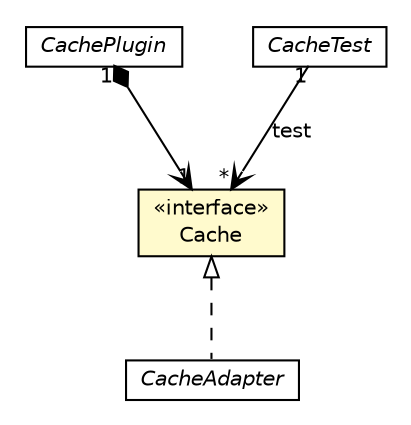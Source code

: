 #!/usr/local/bin/dot
#
# Class diagram 
# Generated by UMLGraph version R5_6-24-gf6e263 (http://www.umlgraph.org/)
#

digraph G {
	edge [fontname="Helvetica",fontsize=10,labelfontname="Helvetica",labelfontsize=10];
	node [fontname="Helvetica",fontsize=10,shape=plaintext];
	nodesep=0.25;
	ranksep=0.5;
	// io.werval.api.cache.Cache
	c6953 [label=<<table title="io.werval.api.cache.Cache" border="0" cellborder="1" cellspacing="0" cellpadding="2" port="p" bgcolor="lemonChiffon" href="./Cache.html">
		<tr><td><table border="0" cellspacing="0" cellpadding="1">
<tr><td align="center" balign="center"> &#171;interface&#187; </td></tr>
<tr><td align="center" balign="center"> Cache </td></tr>
		</table></td></tr>
		</table>>, URL="./Cache.html", fontname="Helvetica", fontcolor="black", fontsize=10.0];
	// io.werval.api.cache.CachePlugin
	c6954 [label=<<table title="io.werval.api.cache.CachePlugin" border="0" cellborder="1" cellspacing="0" cellpadding="2" port="p" href="./CachePlugin.html">
		<tr><td><table border="0" cellspacing="0" cellpadding="1">
<tr><td align="center" balign="center"><font face="Helvetica-Oblique"> CachePlugin </font></td></tr>
		</table></td></tr>
		</table>>, URL="./CachePlugin.html", fontname="Helvetica", fontcolor="black", fontsize=10.0];
	// io.werval.spi.cache.CacheAdapter
	c7097 [label=<<table title="io.werval.spi.cache.CacheAdapter" border="0" cellborder="1" cellspacing="0" cellpadding="2" port="p" href="../../spi/cache/CacheAdapter.html">
		<tr><td><table border="0" cellspacing="0" cellpadding="1">
<tr><td align="center" balign="center"><font face="Helvetica-Oblique"> CacheAdapter </font></td></tr>
		</table></td></tr>
		</table>>, URL="../../spi/cache/CacheAdapter.html", fontname="Helvetica", fontcolor="black", fontsize=10.0];
	// io.werval.test.cache.CacheTest
	c7122 [label=<<table title="io.werval.test.cache.CacheTest" border="0" cellborder="1" cellspacing="0" cellpadding="2" port="p" href="../../test/cache/CacheTest.html">
		<tr><td><table border="0" cellspacing="0" cellpadding="1">
<tr><td align="center" balign="center"><font face="Helvetica-Oblique"> CacheTest </font></td></tr>
		</table></td></tr>
		</table>>, URL="../../test/cache/CacheTest.html", fontname="Helvetica", fontcolor="black", fontsize=10.0];
	// io.werval.api.cache.CachePlugin NAVCOMPOSED io.werval.api.cache.Cache
	c6954:p -> c6953:p [taillabel="1", label="", headlabel="1", fontname="Helvetica", fontcolor="black", fontsize=10.0, color="black", arrowhead=open, arrowtail=diamond, dir=both];
	//io.werval.spi.cache.CacheAdapter implements io.werval.api.cache.Cache
	c6953:p -> c7097:p [dir=back,arrowtail=empty,style=dashed];
	// io.werval.test.cache.CacheTest NAVASSOC io.werval.api.cache.Cache
	c7122:p -> c6953:p [taillabel="1", label="test", headlabel="*", fontname="Helvetica", fontcolor="black", fontsize=10.0, color="black", arrowhead=open];
}

